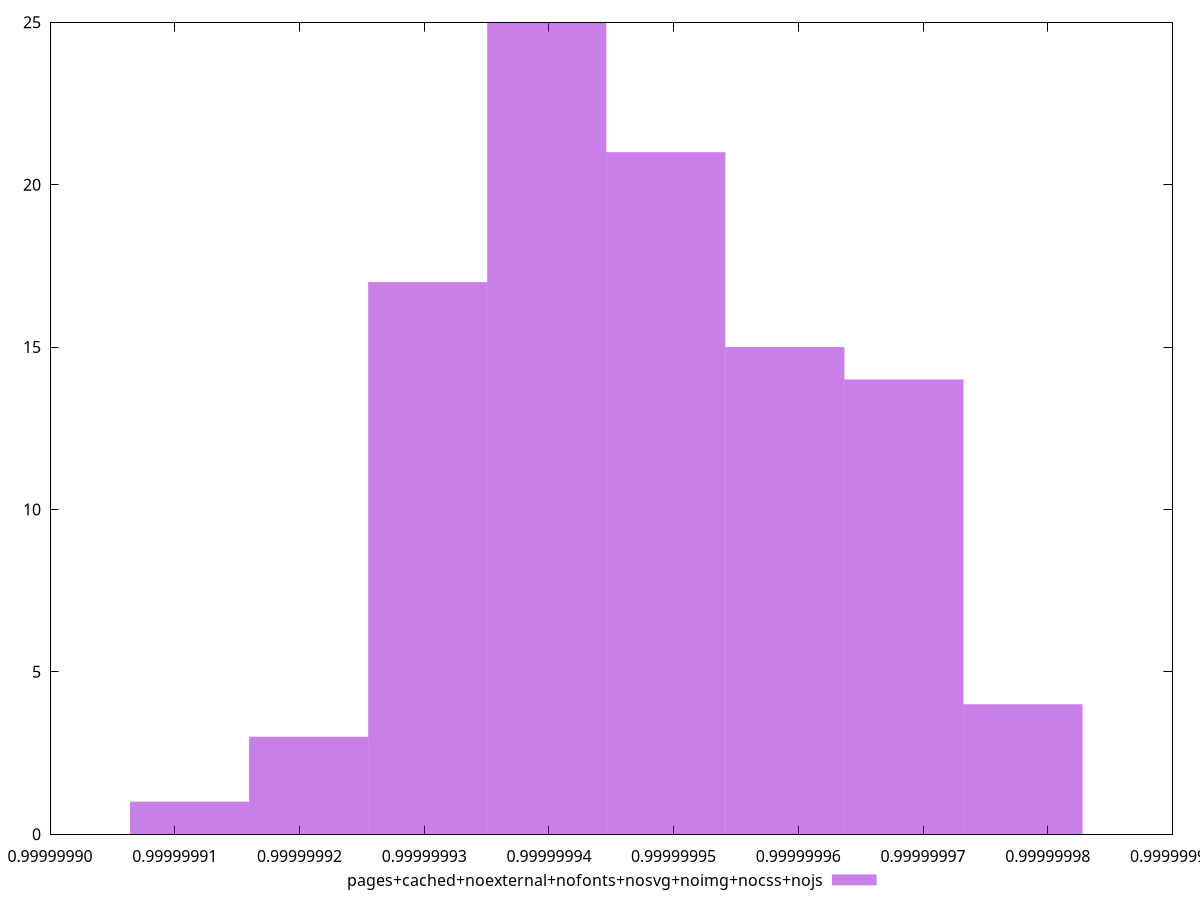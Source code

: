 $_pagesCachedNoexternalNofontsNosvgNoimgNocssNojs <<EOF
0.9999999684675552 14
0.9999999493755556 21
0.9999999398295557 25
0.9999999780135551 4
0.9999999589215555 15
0.9999999302835558 17
0.9999999207375561 3
0.9999999111915562 1
EOF
set key outside below
set terminal pngcairo
set output "report_00006_2020-11-02T20-21-41.718Z/mainthread-work-breakdown/pages+cached+noexternal+nofonts+nosvg+noimg+nocss+nojs//hist.png"
set yrange [0:25]
set boxwidth 9.545999854762908e-9
set style fill transparent solid 0.5 noborder
plot $_pagesCachedNoexternalNofontsNosvgNoimgNocssNojs title "pages+cached+noexternal+nofonts+nosvg+noimg+nocss+nojs" with boxes ,